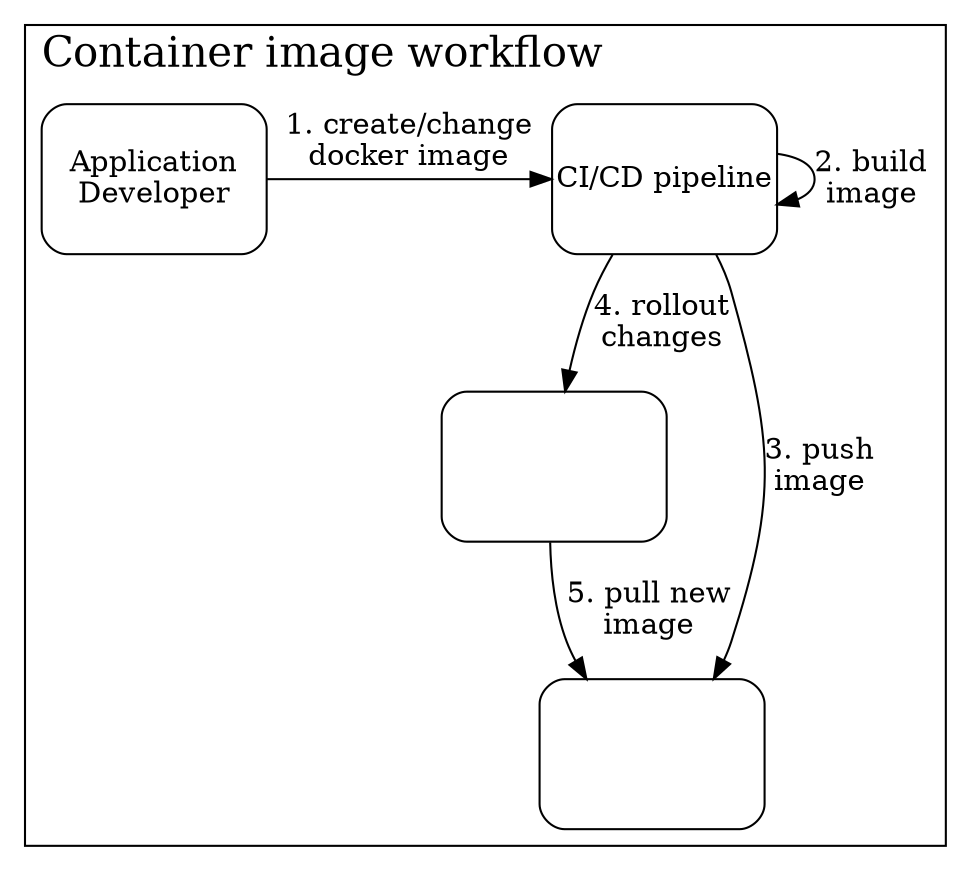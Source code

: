 digraph compliance_basics {
    compound=true;
    graph[labeljust="l", fontsize=20];

    subgraph cluster_harbor_usage {
        label="Container image workflow";
        node[width=1, shape=box];
        node[
            shape=box,
            label="",
            width=1.5,
            height=1,
            fixedsize=true,
            style=rounded
            imagescale=true
        ];

        cd[label="CI/CD pipeline"]
        dev[label="Application\nDeveloper"]
        kubernetes[image="logos/kubernetes.png"];
        harbor[image="logos/harbor.png"];
    }

    dev -> cd[label="1. create/change\ndocker image",constraint=false];
    cd -> cd[label="2. build\nimage"];
    cd -> harbor[label="3. push\nimage"];
    cd -> kubernetes[label="4. rollout\nchanges"];
    kubernetes -> harbor[label="5. pull new\nimage"];
}
